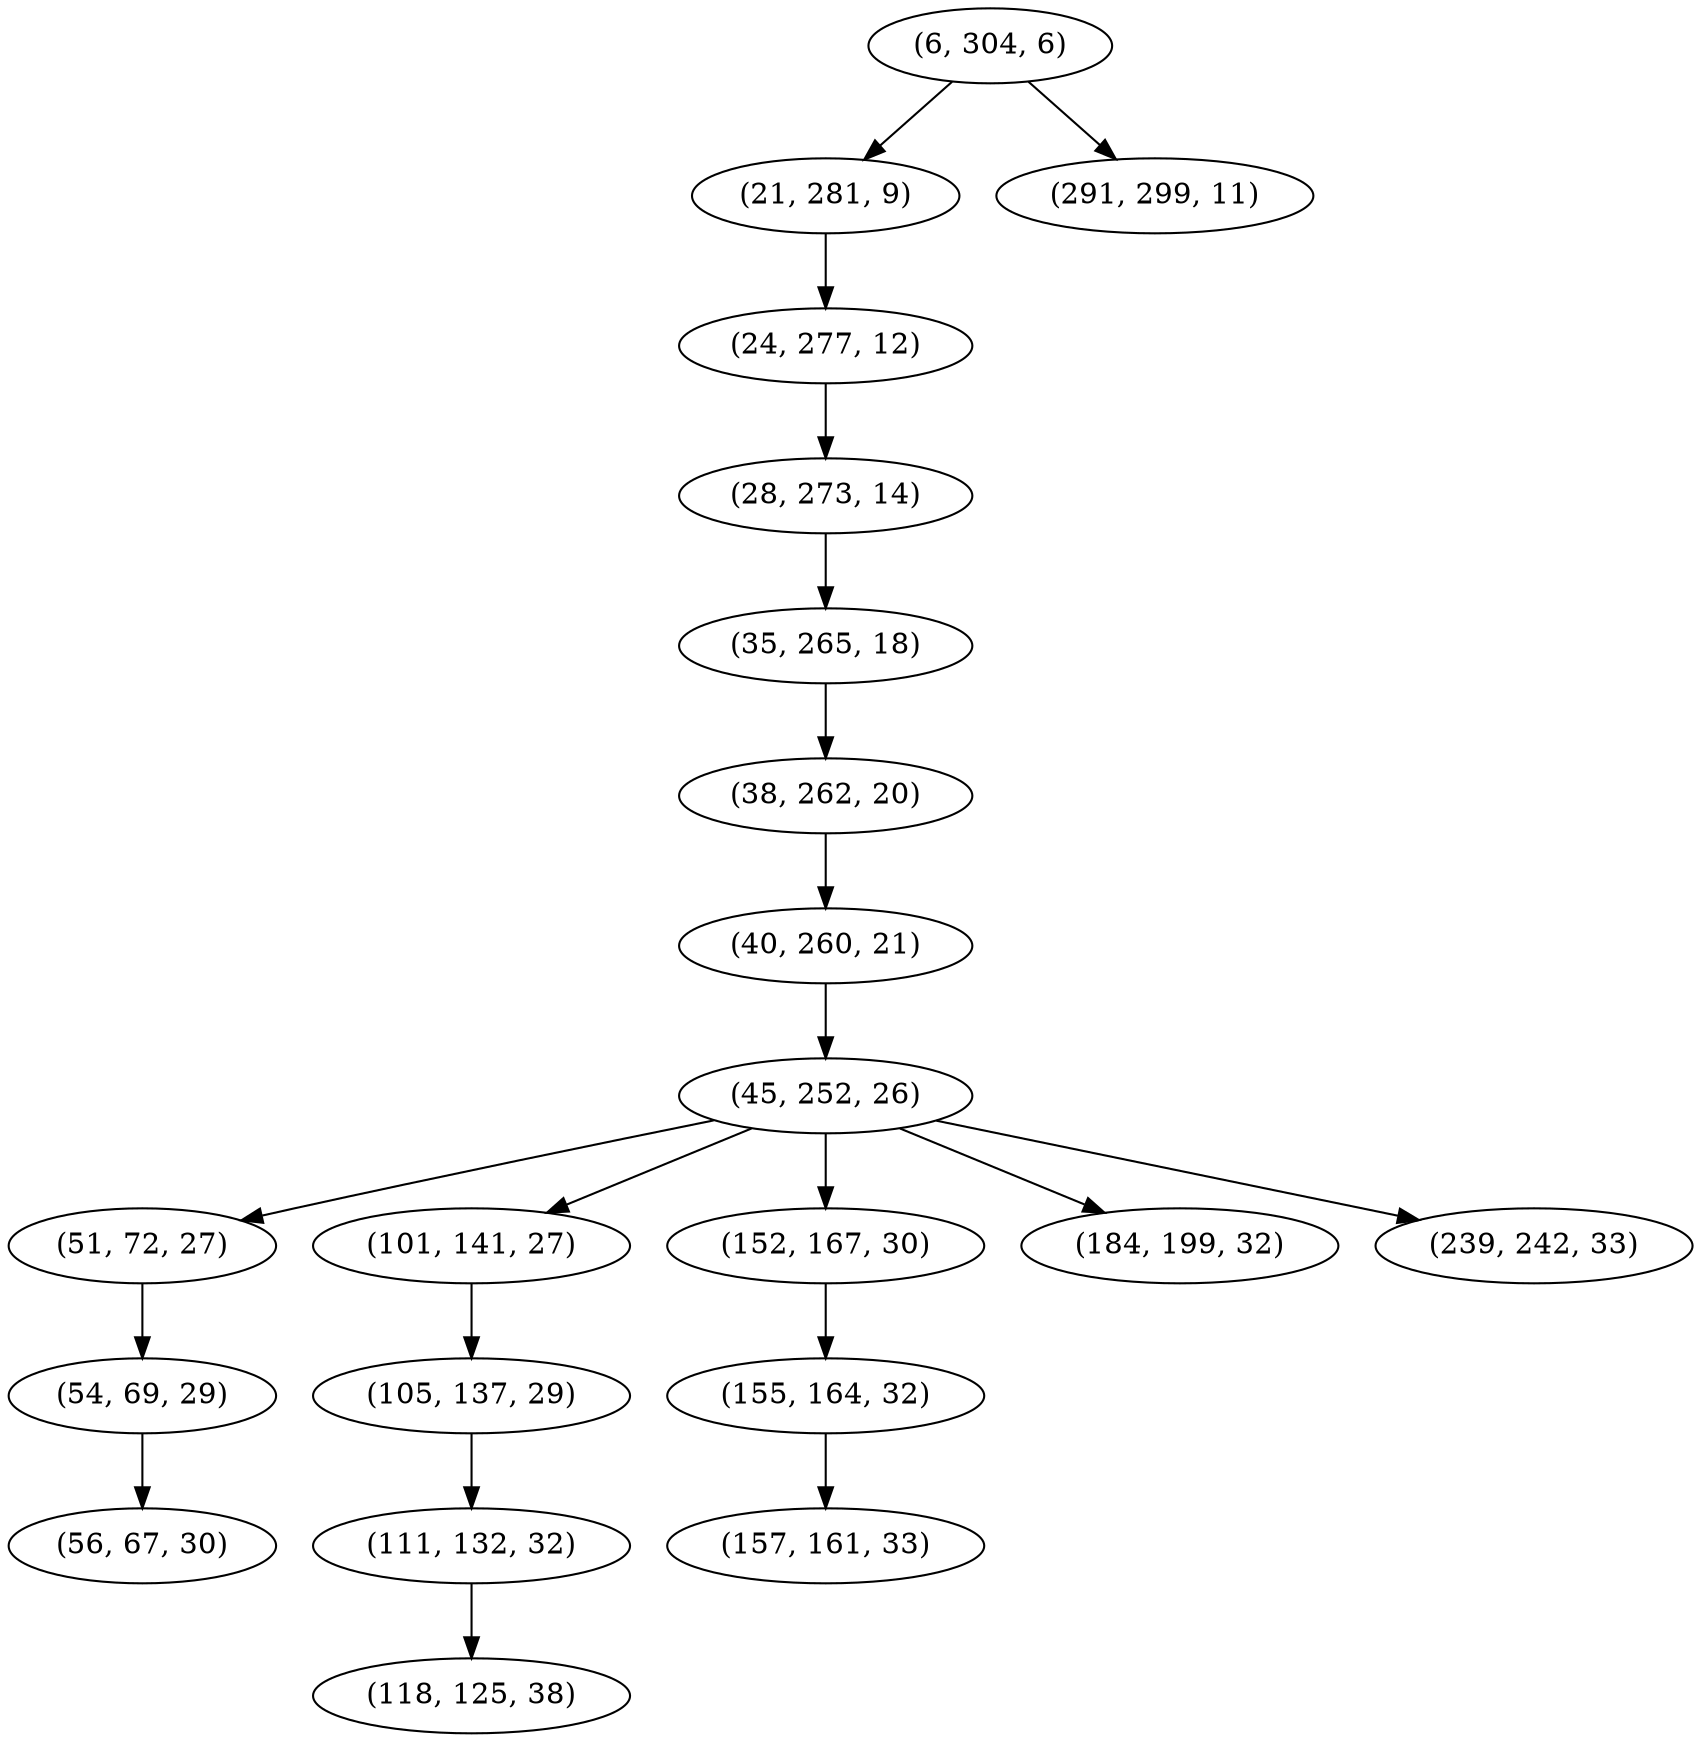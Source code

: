 digraph tree {
    "(6, 304, 6)";
    "(21, 281, 9)";
    "(24, 277, 12)";
    "(28, 273, 14)";
    "(35, 265, 18)";
    "(38, 262, 20)";
    "(40, 260, 21)";
    "(45, 252, 26)";
    "(51, 72, 27)";
    "(54, 69, 29)";
    "(56, 67, 30)";
    "(101, 141, 27)";
    "(105, 137, 29)";
    "(111, 132, 32)";
    "(118, 125, 38)";
    "(152, 167, 30)";
    "(155, 164, 32)";
    "(157, 161, 33)";
    "(184, 199, 32)";
    "(239, 242, 33)";
    "(291, 299, 11)";
    "(6, 304, 6)" -> "(21, 281, 9)";
    "(6, 304, 6)" -> "(291, 299, 11)";
    "(21, 281, 9)" -> "(24, 277, 12)";
    "(24, 277, 12)" -> "(28, 273, 14)";
    "(28, 273, 14)" -> "(35, 265, 18)";
    "(35, 265, 18)" -> "(38, 262, 20)";
    "(38, 262, 20)" -> "(40, 260, 21)";
    "(40, 260, 21)" -> "(45, 252, 26)";
    "(45, 252, 26)" -> "(51, 72, 27)";
    "(45, 252, 26)" -> "(101, 141, 27)";
    "(45, 252, 26)" -> "(152, 167, 30)";
    "(45, 252, 26)" -> "(184, 199, 32)";
    "(45, 252, 26)" -> "(239, 242, 33)";
    "(51, 72, 27)" -> "(54, 69, 29)";
    "(54, 69, 29)" -> "(56, 67, 30)";
    "(101, 141, 27)" -> "(105, 137, 29)";
    "(105, 137, 29)" -> "(111, 132, 32)";
    "(111, 132, 32)" -> "(118, 125, 38)";
    "(152, 167, 30)" -> "(155, 164, 32)";
    "(155, 164, 32)" -> "(157, 161, 33)";
}
